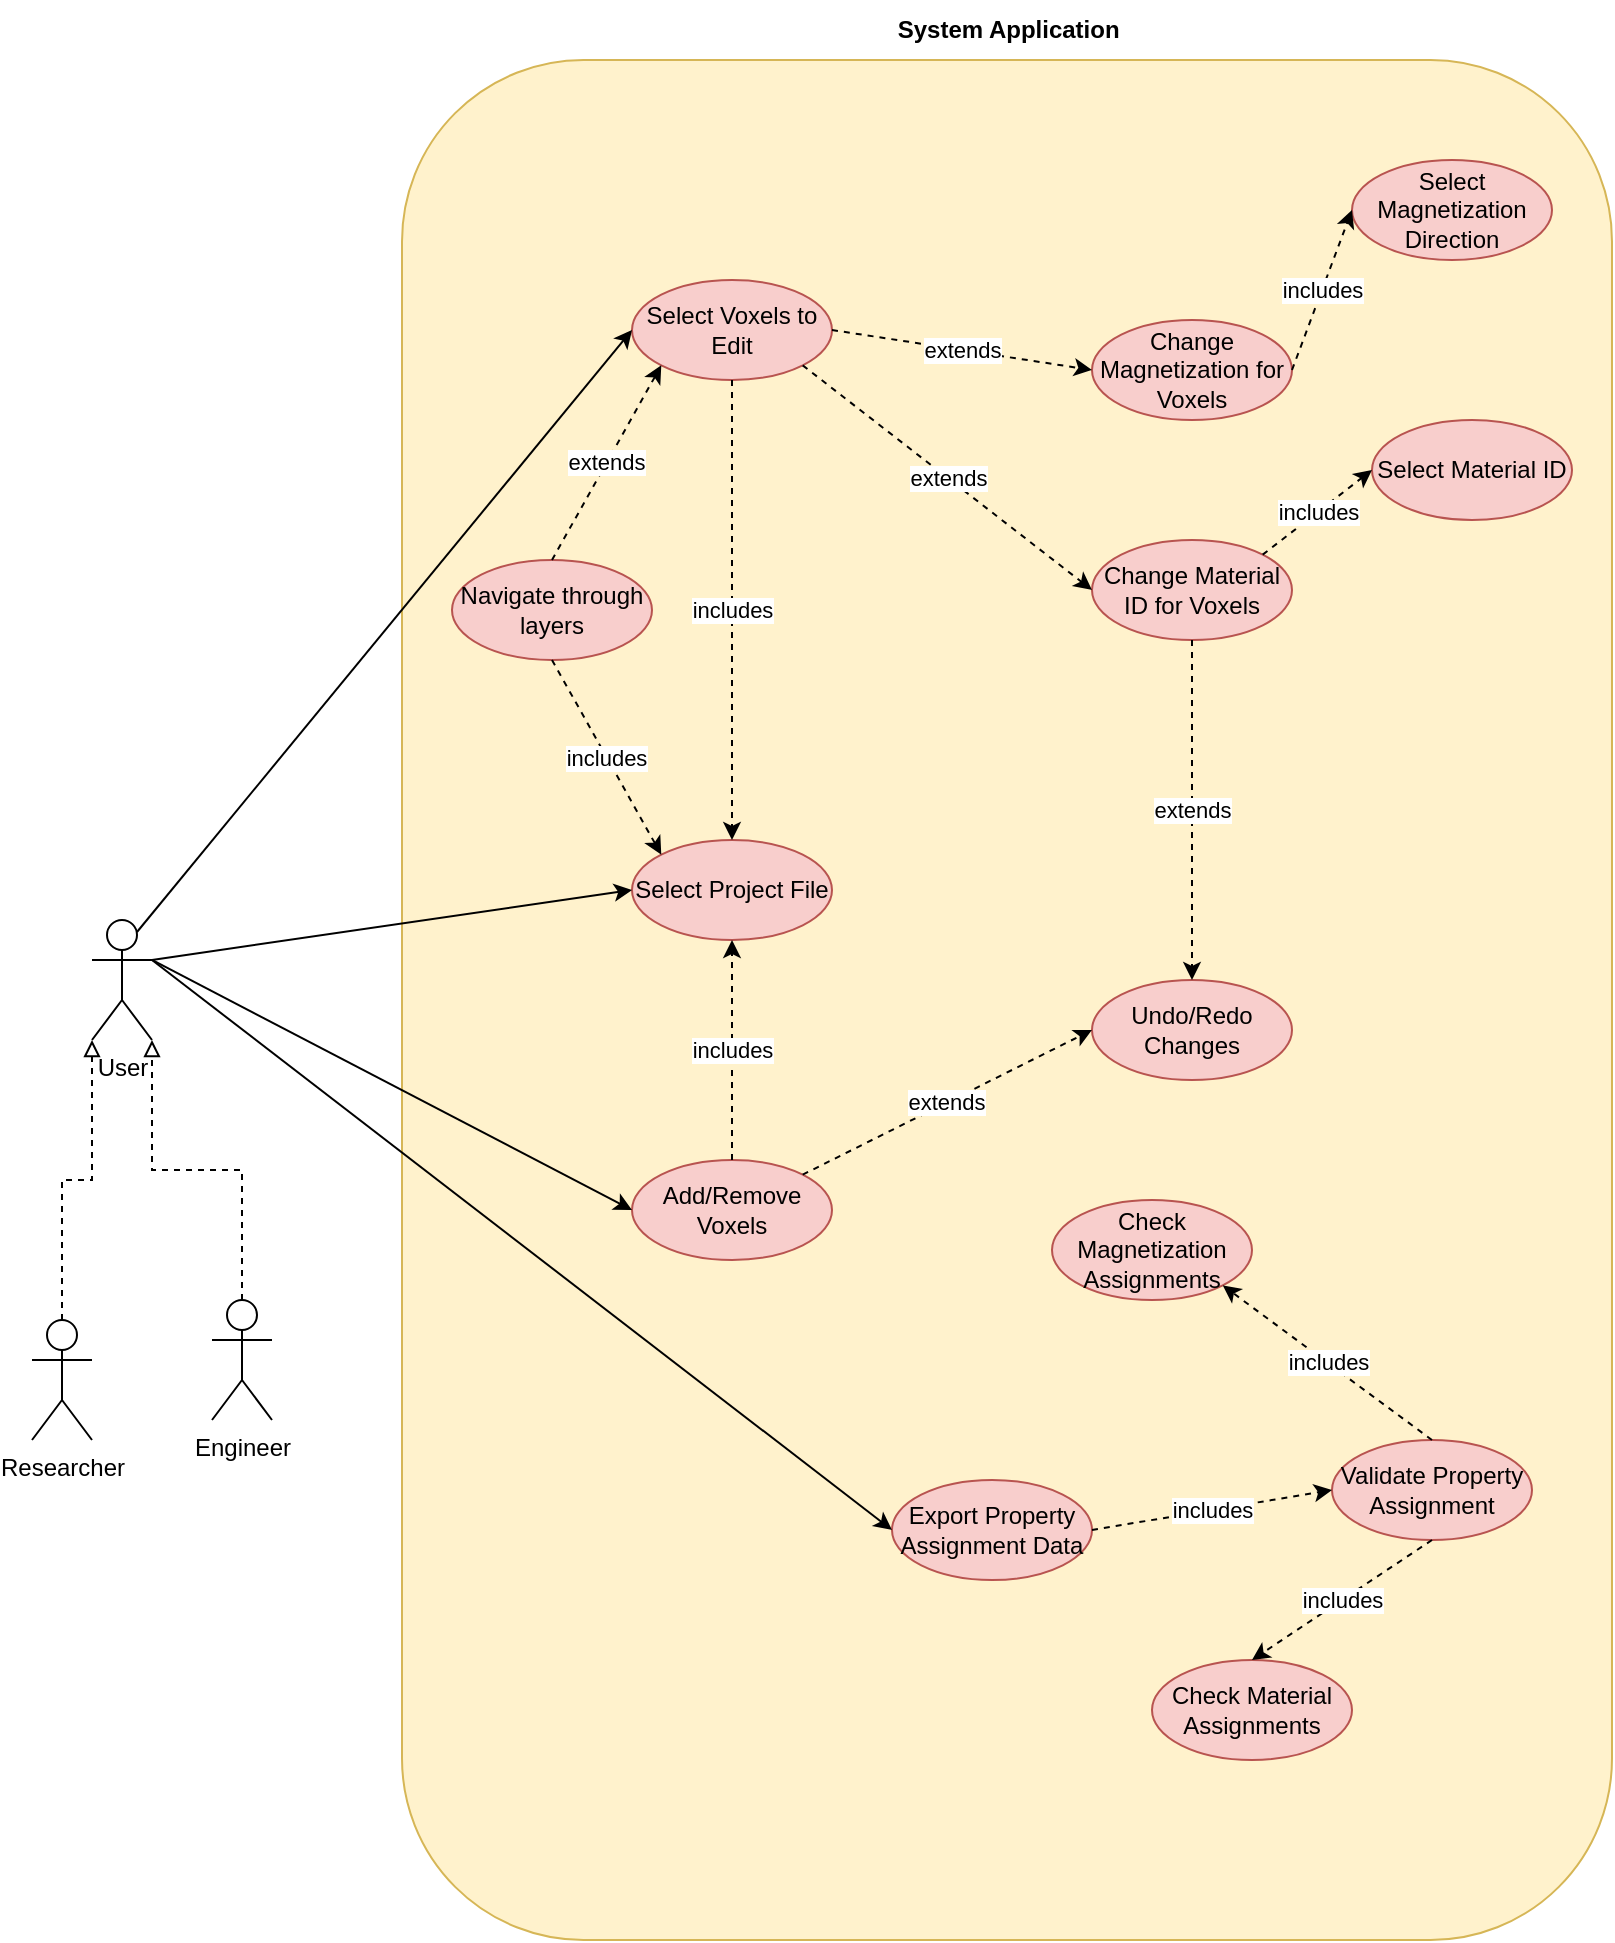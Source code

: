 <mxfile version="28.2.5">
  <diagram name="Page-1" id="q_wVknq4FCawdSFccCfa">
    <mxGraphModel dx="1148" dy="791" grid="1" gridSize="10" guides="1" tooltips="1" connect="1" arrows="1" fold="1" page="1" pageScale="1" pageWidth="850" pageHeight="1100" background="#FFFFFF" math="0" shadow="0">
      <root>
        <mxCell id="0" />
        <mxCell id="1" parent="0" />
        <mxCell id="ga9MKrRhZ99mPaaQuCAq-2" value="" style="rounded=1;whiteSpace=wrap;html=1;fillColor=#fff2cc;strokeColor=#d6b656;perimeterSpacing=5;" parent="1" vertex="1">
          <mxGeometry x="225" y="100" width="605" height="940" as="geometry" />
        </mxCell>
        <mxCell id="ga9MKrRhZ99mPaaQuCAq-1" value="User" style="shape=umlActor;verticalLabelPosition=bottom;verticalAlign=top;html=1;outlineConnect=0;" parent="1" vertex="1">
          <mxGeometry x="70" y="530" width="30" height="60" as="geometry" />
        </mxCell>
        <mxCell id="ga9MKrRhZ99mPaaQuCAq-36" value="System Application&amp;nbsp;" style="text;html=1;strokeColor=none;fillColor=none;align=center;verticalAlign=middle;whiteSpace=wrap;rounded=0;fontStyle=1" parent="1" vertex="1">
          <mxGeometry x="470" y="70" width="120" height="30" as="geometry" />
        </mxCell>
        <mxCell id="ckfpHZFFOVGOAOOj1XJp-4" value="Engineer" style="shape=umlActor;verticalLabelPosition=bottom;verticalAlign=top;html=1;outlineConnect=0;" vertex="1" parent="1">
          <mxGeometry x="130" y="720" width="30" height="60" as="geometry" />
        </mxCell>
        <mxCell id="ckfpHZFFOVGOAOOj1XJp-8" style="edgeStyle=orthogonalEdgeStyle;rounded=0;orthogonalLoop=1;jettySize=auto;html=1;exitX=0.5;exitY=0;exitDx=0;exitDy=0;exitPerimeter=0;dashed=1;endArrow=block;endFill=0;entryX=0;entryY=1;entryDx=0;entryDy=0;entryPerimeter=0;" edge="1" parent="1" source="ckfpHZFFOVGOAOOj1XJp-5" target="ga9MKrRhZ99mPaaQuCAq-1">
          <mxGeometry relative="1" as="geometry" />
        </mxCell>
        <mxCell id="ckfpHZFFOVGOAOOj1XJp-5" value="Researcher" style="shape=umlActor;verticalLabelPosition=bottom;verticalAlign=top;html=1;outlineConnect=0;" vertex="1" parent="1">
          <mxGeometry x="40" y="730" width="30" height="60" as="geometry" />
        </mxCell>
        <mxCell id="ckfpHZFFOVGOAOOj1XJp-7" value="Select Voxels to Edit" style="ellipse;whiteSpace=wrap;html=1;fillColor=#f8cecc;strokeColor=#b85450;" vertex="1" parent="1">
          <mxGeometry x="340" y="210" width="100" height="50" as="geometry" />
        </mxCell>
        <mxCell id="ckfpHZFFOVGOAOOj1XJp-9" style="edgeStyle=orthogonalEdgeStyle;rounded=0;orthogonalLoop=1;jettySize=auto;html=1;exitX=0.5;exitY=0;exitDx=0;exitDy=0;exitPerimeter=0;dashed=1;endArrow=block;endFill=0;entryX=1;entryY=1;entryDx=0;entryDy=0;entryPerimeter=0;" edge="1" parent="1" source="ckfpHZFFOVGOAOOj1XJp-4" target="ga9MKrRhZ99mPaaQuCAq-1">
          <mxGeometry relative="1" as="geometry">
            <mxPoint x="150" y="786" as="sourcePoint" />
            <mxPoint x="187" y="640" as="targetPoint" />
          </mxGeometry>
        </mxCell>
        <mxCell id="ckfpHZFFOVGOAOOj1XJp-18" value="Change Magnetization for Voxels" style="ellipse;whiteSpace=wrap;html=1;fillColor=#f8cecc;strokeColor=#b85450;" vertex="1" parent="1">
          <mxGeometry x="570" y="230" width="100" height="50" as="geometry" />
        </mxCell>
        <mxCell id="ckfpHZFFOVGOAOOj1XJp-19" value="Change Material ID for Voxels" style="ellipse;whiteSpace=wrap;html=1;fillColor=#f8cecc;strokeColor=#b85450;" vertex="1" parent="1">
          <mxGeometry x="570" y="340" width="100" height="50" as="geometry" />
        </mxCell>
        <mxCell id="ckfpHZFFOVGOAOOj1XJp-20" value="Undo/Redo Changes" style="ellipse;whiteSpace=wrap;html=1;fillColor=#f8cecc;strokeColor=#b85450;" vertex="1" parent="1">
          <mxGeometry x="570" y="560" width="100" height="50" as="geometry" />
        </mxCell>
        <mxCell id="ckfpHZFFOVGOAOOj1XJp-23" value="Add/Remove Voxels" style="ellipse;whiteSpace=wrap;html=1;fillColor=#f8cecc;strokeColor=#b85450;" vertex="1" parent="1">
          <mxGeometry x="340" y="650" width="100" height="50" as="geometry" />
        </mxCell>
        <mxCell id="ckfpHZFFOVGOAOOj1XJp-24" value="Export Property Assignment Data" style="ellipse;whiteSpace=wrap;html=1;fillColor=#f8cecc;strokeColor=#b85450;" vertex="1" parent="1">
          <mxGeometry x="470" y="810" width="100" height="50" as="geometry" />
        </mxCell>
        <mxCell id="ckfpHZFFOVGOAOOj1XJp-30" style="edgeStyle=none;rounded=0;orthogonalLoop=1;jettySize=auto;html=1;entryX=0;entryY=0.5;entryDx=0;entryDy=0;exitX=0.75;exitY=0.1;exitDx=0;exitDy=0;exitPerimeter=0;" edge="1" parent="1" source="ga9MKrRhZ99mPaaQuCAq-1" target="ckfpHZFFOVGOAOOj1XJp-7">
          <mxGeometry relative="1" as="geometry">
            <mxPoint x="120" y="420" as="sourcePoint" />
            <mxPoint x="365" y="510" as="targetPoint" />
          </mxGeometry>
        </mxCell>
        <mxCell id="ckfpHZFFOVGOAOOj1XJp-32" style="edgeStyle=none;rounded=0;orthogonalLoop=1;jettySize=auto;html=1;entryX=0;entryY=0.5;entryDx=0;entryDy=0;exitX=1;exitY=0.333;exitDx=0;exitDy=0;exitPerimeter=0;" edge="1" parent="1" source="ga9MKrRhZ99mPaaQuCAq-1" target="ckfpHZFFOVGOAOOj1XJp-24">
          <mxGeometry relative="1" as="geometry">
            <mxPoint x="120" y="420" as="sourcePoint" />
            <mxPoint x="295" y="430" as="targetPoint" />
          </mxGeometry>
        </mxCell>
        <mxCell id="ckfpHZFFOVGOAOOj1XJp-33" style="edgeStyle=none;rounded=0;orthogonalLoop=1;jettySize=auto;html=1;entryX=0;entryY=0.5;entryDx=0;entryDy=0;exitX=1;exitY=0.333;exitDx=0;exitDy=0;exitPerimeter=0;" edge="1" parent="1" source="ga9MKrRhZ99mPaaQuCAq-1" target="ckfpHZFFOVGOAOOj1XJp-23">
          <mxGeometry relative="1" as="geometry">
            <mxPoint x="120" y="420" as="sourcePoint" />
            <mxPoint x="575" y="690" as="targetPoint" />
          </mxGeometry>
        </mxCell>
        <mxCell id="ckfpHZFFOVGOAOOj1XJp-38" value="Select Project File" style="ellipse;whiteSpace=wrap;html=1;fillColor=#f8cecc;strokeColor=#b85450;" vertex="1" parent="1">
          <mxGeometry x="340" y="490" width="100" height="50" as="geometry" />
        </mxCell>
        <mxCell id="ckfpHZFFOVGOAOOj1XJp-39" value="Navigate through layers" style="ellipse;whiteSpace=wrap;html=1;fillColor=#f8cecc;strokeColor=#b85450;" vertex="1" parent="1">
          <mxGeometry x="250" y="350" width="100" height="50" as="geometry" />
        </mxCell>
        <mxCell id="ckfpHZFFOVGOAOOj1XJp-40" value="includes" style="endArrow=classic;html=1;rounded=0;entryX=0.5;entryY=0;entryDx=0;entryDy=0;exitX=0.5;exitY=1;exitDx=0;exitDy=0;dashed=1;" edge="1" parent="1" source="ckfpHZFFOVGOAOOj1XJp-7" target="ckfpHZFFOVGOAOOj1XJp-38">
          <mxGeometry width="50" height="50" relative="1" as="geometry">
            <mxPoint x="490" y="740" as="sourcePoint" />
            <mxPoint x="495" y="640" as="targetPoint" />
          </mxGeometry>
        </mxCell>
        <mxCell id="ckfpHZFFOVGOAOOj1XJp-42" style="edgeStyle=none;rounded=0;orthogonalLoop=1;jettySize=auto;html=1;entryX=0;entryY=0.5;entryDx=0;entryDy=0;exitX=1;exitY=0.333;exitDx=0;exitDy=0;exitPerimeter=0;" edge="1" parent="1" source="ga9MKrRhZ99mPaaQuCAq-1" target="ckfpHZFFOVGOAOOj1XJp-38">
          <mxGeometry relative="1" as="geometry">
            <mxPoint x="120" y="420" as="sourcePoint" />
            <mxPoint x="360" y="430" as="targetPoint" />
          </mxGeometry>
        </mxCell>
        <mxCell id="ckfpHZFFOVGOAOOj1XJp-44" value="includes" style="endArrow=classic;html=1;rounded=0;entryX=0;entryY=0;entryDx=0;entryDy=0;dashed=1;exitX=0.5;exitY=1;exitDx=0;exitDy=0;" edge="1" parent="1" source="ckfpHZFFOVGOAOOj1XJp-39" target="ckfpHZFFOVGOAOOj1XJp-38">
          <mxGeometry width="50" height="50" relative="1" as="geometry">
            <mxPoint x="580" y="520" as="sourcePoint" />
            <mxPoint x="580" y="750" as="targetPoint" />
          </mxGeometry>
        </mxCell>
        <mxCell id="ckfpHZFFOVGOAOOj1XJp-45" value="extends" style="endArrow=classic;html=1;rounded=0;entryX=0;entryY=1;entryDx=0;entryDy=0;dashed=1;exitX=0.5;exitY=0;exitDx=0;exitDy=0;" edge="1" parent="1" source="ckfpHZFFOVGOAOOj1XJp-39" target="ckfpHZFFOVGOAOOj1XJp-7">
          <mxGeometry width="50" height="50" relative="1" as="geometry">
            <mxPoint x="590" y="490" as="sourcePoint" />
            <mxPoint x="590" y="720" as="targetPoint" />
          </mxGeometry>
        </mxCell>
        <mxCell id="ckfpHZFFOVGOAOOj1XJp-46" value="includes" style="endArrow=classic;html=1;rounded=0;entryX=0.5;entryY=1;entryDx=0;entryDy=0;exitX=0.5;exitY=0;exitDx=0;exitDy=0;dashed=1;" edge="1" parent="1" source="ckfpHZFFOVGOAOOj1XJp-23" target="ckfpHZFFOVGOAOOj1XJp-38">
          <mxGeometry width="50" height="50" relative="1" as="geometry">
            <mxPoint x="390" y="660" as="sourcePoint" />
            <mxPoint x="390" y="890" as="targetPoint" />
          </mxGeometry>
        </mxCell>
        <mxCell id="ckfpHZFFOVGOAOOj1XJp-48" value="extends" style="endArrow=classic;html=1;rounded=0;entryX=0;entryY=0.5;entryDx=0;entryDy=0;exitX=1;exitY=0;exitDx=0;exitDy=0;dashed=1;" edge="1" parent="1" source="ckfpHZFFOVGOAOOj1XJp-23" target="ckfpHZFFOVGOAOOj1XJp-20">
          <mxGeometry x="-0.002" width="50" height="50" relative="1" as="geometry">
            <mxPoint x="720" y="620" as="sourcePoint" />
            <mxPoint x="720" y="850" as="targetPoint" />
            <mxPoint as="offset" />
          </mxGeometry>
        </mxCell>
        <mxCell id="ckfpHZFFOVGOAOOj1XJp-52" value="extends" style="endArrow=classic;html=1;rounded=0;entryX=0.5;entryY=0;entryDx=0;entryDy=0;exitX=0.5;exitY=1;exitDx=0;exitDy=0;dashed=1;" edge="1" parent="1" source="ckfpHZFFOVGOAOOj1XJp-19" target="ckfpHZFFOVGOAOOj1XJp-20">
          <mxGeometry width="50" height="50" relative="1" as="geometry">
            <mxPoint x="680" y="410" as="sourcePoint" />
            <mxPoint x="680" y="640" as="targetPoint" />
          </mxGeometry>
        </mxCell>
        <mxCell id="ckfpHZFFOVGOAOOj1XJp-53" value="extends" style="endArrow=classic;html=1;rounded=0;entryX=0;entryY=0.5;entryDx=0;entryDy=0;exitX=1;exitY=0.5;exitDx=0;exitDy=0;dashed=1;" edge="1" parent="1" source="ckfpHZFFOVGOAOOj1XJp-7" target="ckfpHZFFOVGOAOOj1XJp-18">
          <mxGeometry width="50" height="50" relative="1" as="geometry">
            <mxPoint x="800" y="390" as="sourcePoint" />
            <mxPoint x="800" y="560" as="targetPoint" />
          </mxGeometry>
        </mxCell>
        <mxCell id="ckfpHZFFOVGOAOOj1XJp-54" value="extends" style="endArrow=classic;html=1;rounded=0;entryX=0;entryY=0.5;entryDx=0;entryDy=0;exitX=1;exitY=1;exitDx=0;exitDy=0;dashed=1;" edge="1" parent="1" source="ckfpHZFFOVGOAOOj1XJp-7" target="ckfpHZFFOVGOAOOj1XJp-19">
          <mxGeometry width="50" height="50" relative="1" as="geometry">
            <mxPoint x="760" y="350" as="sourcePoint" />
            <mxPoint x="760" y="520" as="targetPoint" />
          </mxGeometry>
        </mxCell>
        <mxCell id="ckfpHZFFOVGOAOOj1XJp-58" value="Validate Property Assignment" style="ellipse;whiteSpace=wrap;html=1;fillColor=#f8cecc;strokeColor=#b85450;" vertex="1" parent="1">
          <mxGeometry x="690" y="790" width="100" height="50" as="geometry" />
        </mxCell>
        <mxCell id="ckfpHZFFOVGOAOOj1XJp-59" value="includes" style="endArrow=classic;html=1;rounded=0;entryX=0;entryY=0.5;entryDx=0;entryDy=0;exitX=1;exitY=0.5;exitDx=0;exitDy=0;dashed=1;" edge="1" parent="1" source="ckfpHZFFOVGOAOOj1XJp-24" target="ckfpHZFFOVGOAOOj1XJp-58">
          <mxGeometry x="-0.002" width="50" height="50" relative="1" as="geometry">
            <mxPoint x="460" y="862" as="sourcePoint" />
            <mxPoint x="605" y="790" as="targetPoint" />
            <mxPoint as="offset" />
          </mxGeometry>
        </mxCell>
        <mxCell id="ckfpHZFFOVGOAOOj1XJp-61" value="Select Magnetization Direction" style="ellipse;whiteSpace=wrap;html=1;fillColor=#f8cecc;strokeColor=#b85450;" vertex="1" parent="1">
          <mxGeometry x="700" y="150" width="100" height="50" as="geometry" />
        </mxCell>
        <mxCell id="ckfpHZFFOVGOAOOj1XJp-62" value="Select Material ID" style="ellipse;whiteSpace=wrap;html=1;fillColor=#f8cecc;strokeColor=#b85450;" vertex="1" parent="1">
          <mxGeometry x="710" y="280" width="100" height="50" as="geometry" />
        </mxCell>
        <mxCell id="ckfpHZFFOVGOAOOj1XJp-63" value="includes" style="endArrow=classic;html=1;rounded=0;entryX=0;entryY=0.5;entryDx=0;entryDy=0;exitX=1;exitY=0.5;exitDx=0;exitDy=0;dashed=1;" edge="1" parent="1" source="ckfpHZFFOVGOAOOj1XJp-18" target="ckfpHZFFOVGOAOOj1XJp-61">
          <mxGeometry x="-0.009" width="50" height="50" relative="1" as="geometry">
            <mxPoint x="730" y="330" as="sourcePoint" />
            <mxPoint x="875" y="442" as="targetPoint" />
            <mxPoint as="offset" />
          </mxGeometry>
        </mxCell>
        <mxCell id="ckfpHZFFOVGOAOOj1XJp-64" value="includes" style="endArrow=classic;html=1;rounded=0;entryX=0;entryY=0.5;entryDx=0;entryDy=0;exitX=1;exitY=0;exitDx=0;exitDy=0;dashed=1;" edge="1" parent="1" source="ckfpHZFFOVGOAOOj1XJp-19" target="ckfpHZFFOVGOAOOj1XJp-62">
          <mxGeometry width="50" height="50" relative="1" as="geometry">
            <mxPoint x="810" y="410" as="sourcePoint" />
            <mxPoint x="955" y="522" as="targetPoint" />
          </mxGeometry>
        </mxCell>
        <mxCell id="ckfpHZFFOVGOAOOj1XJp-65" value="Check Magnetization Assignments" style="ellipse;whiteSpace=wrap;html=1;fillColor=#f8cecc;strokeColor=#b85450;" vertex="1" parent="1">
          <mxGeometry x="550" y="670" width="100" height="50" as="geometry" />
        </mxCell>
        <mxCell id="ckfpHZFFOVGOAOOj1XJp-66" value="Check Material Assignments" style="ellipse;whiteSpace=wrap;html=1;fillColor=#f8cecc;strokeColor=#b85450;" vertex="1" parent="1">
          <mxGeometry x="600" y="900" width="100" height="50" as="geometry" />
        </mxCell>
        <mxCell id="ckfpHZFFOVGOAOOj1XJp-67" value="includes" style="endArrow=classic;html=1;rounded=0;entryX=0.5;entryY=0;entryDx=0;entryDy=0;exitX=0.5;exitY=1;exitDx=0;exitDy=0;dashed=1;" edge="1" parent="1" source="ckfpHZFFOVGOAOOj1XJp-58" target="ckfpHZFFOVGOAOOj1XJp-66">
          <mxGeometry x="-0.002" width="50" height="50" relative="1" as="geometry">
            <mxPoint x="820" y="900" as="sourcePoint" />
            <mxPoint x="940" y="880" as="targetPoint" />
            <mxPoint as="offset" />
          </mxGeometry>
        </mxCell>
        <mxCell id="ckfpHZFFOVGOAOOj1XJp-68" value="includes" style="endArrow=classic;html=1;rounded=0;entryX=1;entryY=1;entryDx=0;entryDy=0;exitX=0.5;exitY=0;exitDx=0;exitDy=0;dashed=1;" edge="1" parent="1" source="ckfpHZFFOVGOAOOj1XJp-58" target="ckfpHZFFOVGOAOOj1XJp-65">
          <mxGeometry x="-0.002" width="50" height="50" relative="1" as="geometry">
            <mxPoint x="800" y="720" as="sourcePoint" />
            <mxPoint x="920" y="700" as="targetPoint" />
            <mxPoint as="offset" />
          </mxGeometry>
        </mxCell>
      </root>
    </mxGraphModel>
  </diagram>
</mxfile>
